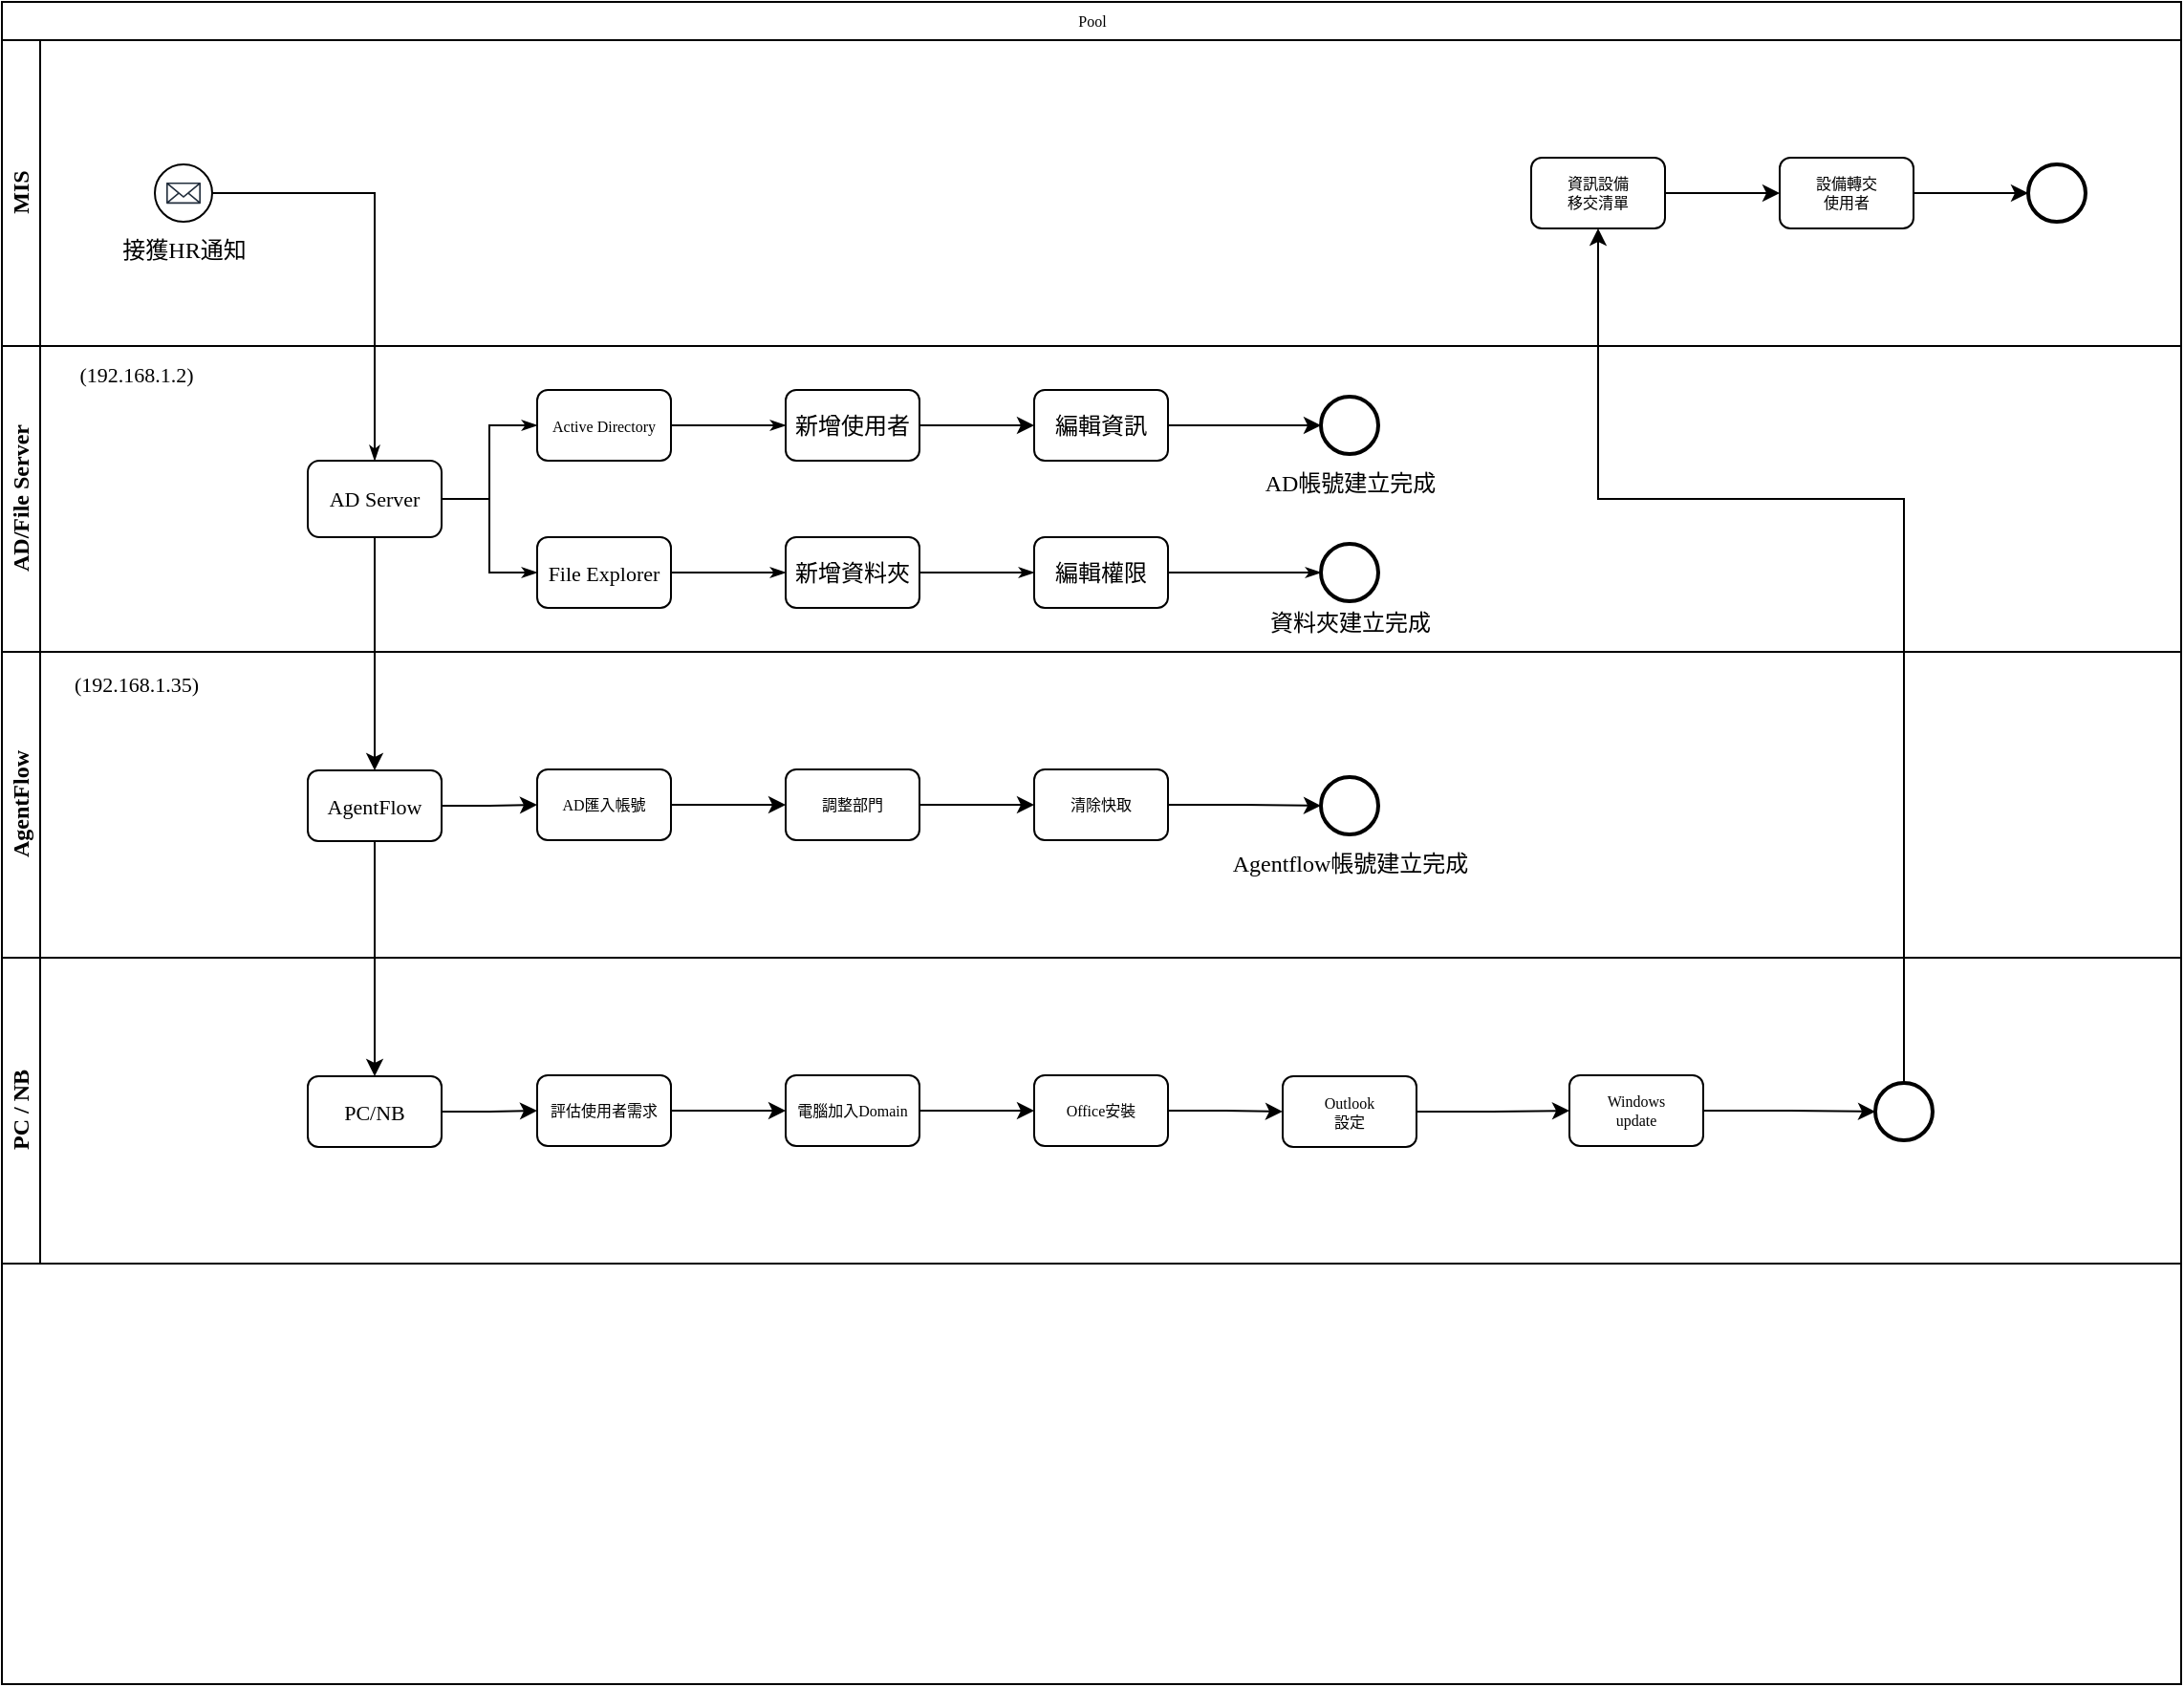 <mxfile version="20.4.0" type="github"><diagram name="Page-1" id="c7488fd3-1785-93aa-aadb-54a6760d102a"><mxGraphModel dx="1422" dy="774" grid="1" gridSize="10" guides="1" tooltips="1" connect="1" arrows="1" fold="1" page="1" pageScale="1" pageWidth="1100" pageHeight="850" background="none" math="0" shadow="0"><root><mxCell id="0"/><mxCell id="1" parent="0"/><mxCell id="2b4e8129b02d487f-1" value="Pool" style="swimlane;html=1;childLayout=stackLayout;horizontal=1;startSize=20;horizontalStack=0;rounded=0;shadow=0;labelBackgroundColor=none;strokeWidth=1;fontFamily=Verdana;fontSize=8;align=center;fontStyle=0" parent="1" vertex="1"><mxGeometry x="160" y="20" width="1140" height="880" as="geometry"/></mxCell><mxCell id="GcZqRgH9JE93M60QatNF-33" value="MIS" style="swimlane;html=1;startSize=20;horizontal=0;fontFamily=Verdana;fontStyle=1" vertex="1" parent="2b4e8129b02d487f-1"><mxGeometry y="20" width="1140" height="160" as="geometry"><mxRectangle y="20" width="680" height="30" as="alternateBounds"/></mxGeometry></mxCell><mxCell id="GcZqRgH9JE93M60QatNF-35" value="" style="ellipse;whiteSpace=wrap;html=1;rounded=0;shadow=0;labelBackgroundColor=none;strokeWidth=1;fontFamily=Verdana;fontSize=8;align=center;fontStyle=0" vertex="1" parent="GcZqRgH9JE93M60QatNF-33"><mxGeometry x="80" y="65" width="30" height="30" as="geometry"/></mxCell><mxCell id="GcZqRgH9JE93M60QatNF-40" value="" style="ellipse;whiteSpace=wrap;html=1;rounded=0;shadow=0;labelBackgroundColor=none;strokeWidth=2;fontFamily=Verdana;fontSize=8;align=center;fontStyle=0" vertex="1" parent="GcZqRgH9JE93M60QatNF-33"><mxGeometry x="1060" y="65.01" width="30" height="30" as="geometry"/></mxCell><mxCell id="GcZqRgH9JE93M60QatNF-41" value="接獲HR通知" style="text;html=1;align=center;verticalAlign=middle;resizable=0;points=[];autosize=1;strokeColor=none;fillColor=none;fontFamily=Verdana;fontStyle=0" vertex="1" parent="GcZqRgH9JE93M60QatNF-33"><mxGeometry x="50" y="95" width="90" height="30" as="geometry"/></mxCell><mxCell id="GcZqRgH9JE93M60QatNF-44" value="" style="sketch=0;outlineConnect=0;fontColor=#232F3E;gradientColor=none;fillColor=#232F3D;strokeColor=none;dashed=0;verticalLabelPosition=bottom;verticalAlign=top;align=center;html=1;fontSize=12;fontStyle=0;aspect=fixed;pointerEvents=1;shape=mxgraph.aws4.email_2;fontFamily=Verdana;" vertex="1" parent="GcZqRgH9JE93M60QatNF-33"><mxGeometry x="86" y="74.35" width="18" height="11.31" as="geometry"/></mxCell><mxCell id="GcZqRgH9JE93M60QatNF-171" value="" style="edgeStyle=orthogonalEdgeStyle;rounded=0;orthogonalLoop=1;jettySize=auto;html=1;fontFamily=Verdana;fontSize=12;" edge="1" parent="GcZqRgH9JE93M60QatNF-33" source="GcZqRgH9JE93M60QatNF-105" target="GcZqRgH9JE93M60QatNF-107"><mxGeometry relative="1" as="geometry"/></mxCell><mxCell id="GcZqRgH9JE93M60QatNF-105" value="資訊設備&lt;br&gt;移交清單" style="rounded=1;whiteSpace=wrap;html=1;shadow=0;labelBackgroundColor=none;strokeWidth=1;fontFamily=Verdana;fontSize=8;align=center;fontStyle=0" vertex="1" parent="GcZqRgH9JE93M60QatNF-33"><mxGeometry x="800" y="61.51" width="70" height="37" as="geometry"/></mxCell><mxCell id="GcZqRgH9JE93M60QatNF-108" value="" style="edgeStyle=orthogonalEdgeStyle;rounded=0;orthogonalLoop=1;jettySize=auto;html=1;fontFamily=Verdana;fontSize=12;" edge="1" parent="GcZqRgH9JE93M60QatNF-33" source="GcZqRgH9JE93M60QatNF-107" target="GcZqRgH9JE93M60QatNF-40"><mxGeometry relative="1" as="geometry"/></mxCell><mxCell id="GcZqRgH9JE93M60QatNF-107" value="設備轉交&lt;br&gt;使用者" style="rounded=1;whiteSpace=wrap;html=1;shadow=0;labelBackgroundColor=none;strokeWidth=1;fontFamily=Verdana;fontSize=8;align=center;fontStyle=0" vertex="1" parent="GcZqRgH9JE93M60QatNF-33"><mxGeometry x="930" y="61.5" width="70" height="37" as="geometry"/></mxCell><mxCell id="GcZqRgH9JE93M60QatNF-20" value="AD/File Server" style="swimlane;html=1;startSize=20;horizontal=0;fontFamily=Verdana;fontStyle=1" vertex="1" parent="2b4e8129b02d487f-1"><mxGeometry y="180" width="1140" height="160" as="geometry"><mxRectangle y="20" width="680" height="30" as="alternateBounds"/></mxGeometry></mxCell><mxCell id="GcZqRgH9JE93M60QatNF-23" value="&lt;span style=&quot;font-size: 11px;&quot;&gt;&lt;span style=&quot;font-size: 11px;&quot; lang=&quot;EN-US&quot;&gt;AD Server&lt;/span&gt;&lt;/span&gt;" style="rounded=1;whiteSpace=wrap;html=1;shadow=0;labelBackgroundColor=none;strokeWidth=1;fontFamily=Verdana;fontSize=8;align=center;fontStyle=0" vertex="1" parent="GcZqRgH9JE93M60QatNF-20"><mxGeometry x="160" y="60" width="70" height="40" as="geometry"/></mxCell><mxCell id="GcZqRgH9JE93M60QatNF-24" style="edgeStyle=orthogonalEdgeStyle;rounded=0;html=1;labelBackgroundColor=none;startArrow=none;startFill=0;startSize=5;endArrow=classicThin;endFill=1;endSize=5;jettySize=auto;orthogonalLoop=1;strokeWidth=1;fontFamily=Verdana;fontSize=8;entryX=0;entryY=0.5;entryDx=0;entryDy=0;fontStyle=0" edge="1" parent="GcZqRgH9JE93M60QatNF-20" source="GcZqRgH9JE93M60QatNF-25" target="GcZqRgH9JE93M60QatNF-30"><mxGeometry relative="1" as="geometry"><mxPoint x="330" y="75" as="targetPoint"/></mxGeometry></mxCell><mxCell id="GcZqRgH9JE93M60QatNF-25" value="&lt;font&gt;Active Directory&lt;/font&gt;" style="rounded=1;whiteSpace=wrap;html=1;shadow=0;labelBackgroundColor=none;strokeWidth=1;fontFamily=Verdana;fontSize=8;align=center;fontStyle=0" vertex="1" parent="GcZqRgH9JE93M60QatNF-20"><mxGeometry x="280" y="23" width="70" height="37" as="geometry"/></mxCell><mxCell id="GcZqRgH9JE93M60QatNF-27" value="" style="ellipse;whiteSpace=wrap;html=1;rounded=0;shadow=0;labelBackgroundColor=none;strokeWidth=2;fontFamily=Verdana;fontSize=8;align=center;fontStyle=0" vertex="1" parent="GcZqRgH9JE93M60QatNF-20"><mxGeometry x="690" y="26.5" width="30" height="30" as="geometry"/></mxCell><mxCell id="GcZqRgH9JE93M60QatNF-29" style="edgeStyle=orthogonalEdgeStyle;rounded=0;html=1;labelBackgroundColor=none;startArrow=none;startFill=0;startSize=5;endArrow=classicThin;endFill=1;endSize=5;jettySize=auto;orthogonalLoop=1;strokeWidth=1;fontFamily=Verdana;fontSize=8;entryX=0;entryY=0.5;entryDx=0;entryDy=0;fontStyle=0" edge="1" parent="GcZqRgH9JE93M60QatNF-20" source="GcZqRgH9JE93M60QatNF-23" target="GcZqRgH9JE93M60QatNF-25"><mxGeometry relative="1" as="geometry"/></mxCell><mxCell id="GcZqRgH9JE93M60QatNF-30" value="&lt;span style=&quot;&quot;&gt;&lt;font style=&quot;font-size: 12px;&quot;&gt;新增使用者&lt;/font&gt;&lt;/span&gt;" style="rounded=1;whiteSpace=wrap;html=1;shadow=0;labelBackgroundColor=none;strokeWidth=1;fontFamily=Verdana;fontSize=8;align=center;fontStyle=0" vertex="1" parent="GcZqRgH9JE93M60QatNF-20"><mxGeometry x="410" y="23" width="70" height="37" as="geometry"/></mxCell><mxCell id="GcZqRgH9JE93M60QatNF-32" value="&lt;span style=&quot;&quot; lang=&quot;EN-US&quot;&gt;&lt;font style=&quot;font-size: 11px;&quot;&gt;(192.168.1.2)&lt;/font&gt;&lt;/span&gt;" style="text;html=1;align=center;verticalAlign=middle;resizable=0;points=[];autosize=1;strokeColor=none;fillColor=none;fontSize=11;fontFamily=Verdana;fontStyle=0" vertex="1" parent="GcZqRgH9JE93M60QatNF-20"><mxGeometry x="15" width="110" height="30" as="geometry"/></mxCell><mxCell id="GcZqRgH9JE93M60QatNF-62" value="&lt;font&gt;&lt;span style=&quot;font-size: 11px;&quot;&gt;File Explorer&lt;/span&gt;&lt;/font&gt;" style="rounded=1;whiteSpace=wrap;html=1;shadow=0;labelBackgroundColor=none;strokeWidth=1;fontFamily=Verdana;fontSize=8;align=center;fontStyle=0" vertex="1" parent="GcZqRgH9JE93M60QatNF-20"><mxGeometry x="280" y="100.0" width="70" height="37" as="geometry"/></mxCell><mxCell id="GcZqRgH9JE93M60QatNF-60" style="edgeStyle=orthogonalEdgeStyle;rounded=0;html=1;labelBackgroundColor=none;startArrow=none;startFill=0;startSize=5;endArrow=classicThin;endFill=1;endSize=5;jettySize=auto;orthogonalLoop=1;strokeWidth=1;fontFamily=Verdana;fontSize=8;exitX=1;exitY=0.5;exitDx=0;exitDy=0;fontStyle=0" edge="1" parent="GcZqRgH9JE93M60QatNF-20" source="GcZqRgH9JE93M60QatNF-23" target="GcZqRgH9JE93M60QatNF-62"><mxGeometry relative="1" as="geometry"/></mxCell><mxCell id="GcZqRgH9JE93M60QatNF-64" value="&lt;span style=&quot;&quot;&gt;&lt;font style=&quot;font-size: 12px;&quot;&gt;新增資料夾&lt;/font&gt;&lt;/span&gt;" style="rounded=1;whiteSpace=wrap;html=1;shadow=0;labelBackgroundColor=none;strokeWidth=1;fontFamily=Verdana;fontSize=8;align=center;fontStyle=0" vertex="1" parent="GcZqRgH9JE93M60QatNF-20"><mxGeometry x="410" y="100.0" width="70" height="37" as="geometry"/></mxCell><mxCell id="GcZqRgH9JE93M60QatNF-68" style="edgeStyle=orthogonalEdgeStyle;rounded=0;html=1;labelBackgroundColor=none;startArrow=none;startFill=0;startSize=5;endArrow=classicThin;endFill=1;endSize=5;jettySize=auto;orthogonalLoop=1;strokeWidth=1;fontFamily=Verdana;fontSize=8;entryX=0;entryY=0.5;entryDx=0;entryDy=0;fontStyle=0" edge="1" parent="GcZqRgH9JE93M60QatNF-20" source="GcZqRgH9JE93M60QatNF-62" target="GcZqRgH9JE93M60QatNF-64"><mxGeometry relative="1" as="geometry"/></mxCell><mxCell id="GcZqRgH9JE93M60QatNF-69" value="&lt;span style=&quot;&quot;&gt;&lt;font style=&quot;font-size: 12px;&quot;&gt;編輯權限&lt;/font&gt;&lt;/span&gt;" style="rounded=1;whiteSpace=wrap;html=1;shadow=0;labelBackgroundColor=none;strokeWidth=1;fontFamily=Verdana;fontSize=8;align=center;fontStyle=0" vertex="1" parent="GcZqRgH9JE93M60QatNF-20"><mxGeometry x="540" y="100.0" width="70" height="37" as="geometry"/></mxCell><mxCell id="GcZqRgH9JE93M60QatNF-63" style="edgeStyle=orthogonalEdgeStyle;rounded=0;html=1;labelBackgroundColor=none;startArrow=none;startFill=0;startSize=5;endArrow=classicThin;endFill=1;endSize=5;jettySize=auto;orthogonalLoop=1;strokeWidth=1;fontFamily=Verdana;fontSize=8;entryX=0;entryY=0.5;entryDx=0;entryDy=0;fontStyle=0" edge="1" parent="GcZqRgH9JE93M60QatNF-20" source="GcZqRgH9JE93M60QatNF-64" target="GcZqRgH9JE93M60QatNF-69"><mxGeometry relative="1" as="geometry"><mxPoint x="330" y="250.5" as="targetPoint"/></mxGeometry></mxCell><mxCell id="GcZqRgH9JE93M60QatNF-66" value="" style="ellipse;whiteSpace=wrap;html=1;rounded=0;shadow=0;labelBackgroundColor=none;strokeWidth=2;fontFamily=Verdana;fontSize=8;align=center;fontStyle=0" vertex="1" parent="GcZqRgH9JE93M60QatNF-20"><mxGeometry x="690" y="103.5" width="30" height="30" as="geometry"/></mxCell><mxCell id="GcZqRgH9JE93M60QatNF-65" style="edgeStyle=orthogonalEdgeStyle;rounded=0;html=1;labelBackgroundColor=none;startArrow=none;startFill=0;startSize=5;endArrow=classicThin;endFill=1;endSize=5;jettySize=auto;orthogonalLoop=1;strokeWidth=1;fontFamily=Verdana;fontSize=8;exitX=1;exitY=0.5;exitDx=0;exitDy=0;fontStyle=0" edge="1" parent="GcZqRgH9JE93M60QatNF-20" source="GcZqRgH9JE93M60QatNF-69" target="GcZqRgH9JE93M60QatNF-66"><mxGeometry relative="1" as="geometry"><mxPoint x="580" y="250.5" as="sourcePoint"/></mxGeometry></mxCell><mxCell id="GcZqRgH9JE93M60QatNF-76" value="" style="edgeStyle=orthogonalEdgeStyle;rounded=0;orthogonalLoop=1;jettySize=auto;html=1;fontSize=12;fontFamily=Verdana;fontStyle=0" edge="1" parent="GcZqRgH9JE93M60QatNF-20" source="GcZqRgH9JE93M60QatNF-75" target="GcZqRgH9JE93M60QatNF-27"><mxGeometry relative="1" as="geometry"/></mxCell><mxCell id="GcZqRgH9JE93M60QatNF-75" value="&lt;span style=&quot;&quot;&gt;&lt;font style=&quot;font-size: 12px;&quot;&gt;編輯資訊&lt;/font&gt;&lt;/span&gt;" style="rounded=1;whiteSpace=wrap;html=1;shadow=0;labelBackgroundColor=none;strokeWidth=1;fontFamily=Verdana;fontSize=8;align=center;fontStyle=0" vertex="1" parent="GcZqRgH9JE93M60QatNF-20"><mxGeometry x="540" y="23" width="70" height="37" as="geometry"/></mxCell><mxCell id="GcZqRgH9JE93M60QatNF-74" value="" style="edgeStyle=orthogonalEdgeStyle;rounded=0;orthogonalLoop=1;jettySize=auto;html=1;fontSize=12;entryX=0;entryY=0.5;entryDx=0;entryDy=0;fontFamily=Verdana;fontStyle=0" edge="1" parent="GcZqRgH9JE93M60QatNF-20" source="GcZqRgH9JE93M60QatNF-30" target="GcZqRgH9JE93M60QatNF-75"><mxGeometry relative="1" as="geometry"><mxPoint x="580" y="45.5" as="targetPoint"/></mxGeometry></mxCell><mxCell id="GcZqRgH9JE93M60QatNF-102" value="AD帳號建立完成" style="text;html=1;align=center;verticalAlign=middle;resizable=0;points=[];autosize=1;strokeColor=none;fillColor=none;fontFamily=Verdana;fontStyle=0" vertex="1" parent="GcZqRgH9JE93M60QatNF-20"><mxGeometry x="650" y="56.5" width="110" height="30" as="geometry"/></mxCell><mxCell id="GcZqRgH9JE93M60QatNF-103" value="資料夾建立完成" style="text;html=1;align=center;verticalAlign=middle;resizable=0;points=[];autosize=1;strokeColor=none;fillColor=none;fontFamily=Verdana;fontStyle=0" vertex="1" parent="GcZqRgH9JE93M60QatNF-20"><mxGeometry x="650" y="130" width="110" height="30" as="geometry"/></mxCell><mxCell id="GcZqRgH9JE93M60QatNF-59" value="AgentFlow" style="swimlane;html=1;startSize=20;horizontal=0;fontFamily=Verdana;fontStyle=1" vertex="1" parent="2b4e8129b02d487f-1"><mxGeometry y="340" width="1140" height="160" as="geometry"><mxRectangle y="20" width="680" height="30" as="alternateBounds"/></mxGeometry></mxCell><mxCell id="GcZqRgH9JE93M60QatNF-82" value="" style="edgeStyle=orthogonalEdgeStyle;rounded=0;orthogonalLoop=1;jettySize=auto;html=1;fontSize=12;fontFamily=Verdana;fontStyle=0" edge="1" parent="GcZqRgH9JE93M60QatNF-59" source="GcZqRgH9JE93M60QatNF-79" target="GcZqRgH9JE93M60QatNF-81"><mxGeometry relative="1" as="geometry"/></mxCell><mxCell id="GcZqRgH9JE93M60QatNF-79" value="&lt;span style=&quot;font-size: 11px;&quot;&gt;&lt;span style=&quot;font-size: 11px;&quot; lang=&quot;EN-US&quot;&gt;AgentFlow&lt;/span&gt;&lt;/span&gt;" style="rounded=1;whiteSpace=wrap;html=1;shadow=0;labelBackgroundColor=none;strokeWidth=1;fontFamily=Verdana;fontSize=8;align=center;fontStyle=0" vertex="1" parent="GcZqRgH9JE93M60QatNF-59"><mxGeometry x="160" y="62" width="70" height="37" as="geometry"/></mxCell><mxCell id="GcZqRgH9JE93M60QatNF-80" value="&lt;span style=&quot;&quot; lang=&quot;EN-US&quot;&gt;&lt;font style=&quot;font-size: 11px;&quot;&gt;(192.168.1.35)&lt;/font&gt;&lt;/span&gt;" style="text;html=1;align=center;verticalAlign=middle;resizable=0;points=[];autosize=1;strokeColor=none;fillColor=none;fontSize=11;fontFamily=Verdana;fontStyle=0" vertex="1" parent="GcZqRgH9JE93M60QatNF-59"><mxGeometry x="10" y="2" width="120" height="30" as="geometry"/></mxCell><mxCell id="GcZqRgH9JE93M60QatNF-86" value="" style="edgeStyle=orthogonalEdgeStyle;rounded=0;orthogonalLoop=1;jettySize=auto;html=1;fontFamily=Verdana;fontSize=12;" edge="1" parent="GcZqRgH9JE93M60QatNF-59" source="GcZqRgH9JE93M60QatNF-81" target="GcZqRgH9JE93M60QatNF-83"><mxGeometry relative="1" as="geometry"/></mxCell><mxCell id="GcZqRgH9JE93M60QatNF-81" value="AD匯入帳號" style="rounded=1;whiteSpace=wrap;html=1;shadow=0;labelBackgroundColor=none;strokeWidth=1;fontFamily=Verdana;fontSize=8;align=center;fontStyle=0" vertex="1" parent="GcZqRgH9JE93M60QatNF-59"><mxGeometry x="280" y="61.5" width="70" height="37" as="geometry"/></mxCell><mxCell id="GcZqRgH9JE93M60QatNF-87" value="" style="edgeStyle=orthogonalEdgeStyle;rounded=0;orthogonalLoop=1;jettySize=auto;html=1;fontFamily=Verdana;fontSize=12;" edge="1" parent="GcZqRgH9JE93M60QatNF-59" source="GcZqRgH9JE93M60QatNF-83" target="GcZqRgH9JE93M60QatNF-84"><mxGeometry relative="1" as="geometry"/></mxCell><mxCell id="GcZqRgH9JE93M60QatNF-83" value="調整部門" style="rounded=1;whiteSpace=wrap;html=1;shadow=0;labelBackgroundColor=none;strokeWidth=1;fontFamily=Verdana;fontSize=8;align=center;fontStyle=0" vertex="1" parent="GcZqRgH9JE93M60QatNF-59"><mxGeometry x="410" y="61.5" width="70" height="37" as="geometry"/></mxCell><mxCell id="GcZqRgH9JE93M60QatNF-88" value="" style="edgeStyle=orthogonalEdgeStyle;rounded=0;orthogonalLoop=1;jettySize=auto;html=1;fontFamily=Verdana;fontSize=12;" edge="1" parent="GcZqRgH9JE93M60QatNF-59" source="GcZqRgH9JE93M60QatNF-84" target="GcZqRgH9JE93M60QatNF-85"><mxGeometry relative="1" as="geometry"/></mxCell><mxCell id="GcZqRgH9JE93M60QatNF-84" value="清除快取" style="rounded=1;whiteSpace=wrap;html=1;shadow=0;labelBackgroundColor=none;strokeWidth=1;fontFamily=Verdana;fontSize=8;align=center;fontStyle=0" vertex="1" parent="GcZqRgH9JE93M60QatNF-59"><mxGeometry x="540" y="61.5" width="70" height="37" as="geometry"/></mxCell><mxCell id="GcZqRgH9JE93M60QatNF-85" value="" style="ellipse;whiteSpace=wrap;html=1;rounded=0;shadow=0;labelBackgroundColor=none;strokeWidth=2;fontFamily=Verdana;fontSize=8;align=center;fontStyle=0" vertex="1" parent="GcZqRgH9JE93M60QatNF-59"><mxGeometry x="690" y="65.5" width="30" height="30" as="geometry"/></mxCell><mxCell id="GcZqRgH9JE93M60QatNF-104" value="Agentflow帳號建立完成" style="text;html=1;align=center;verticalAlign=middle;resizable=0;points=[];autosize=1;strokeColor=none;fillColor=none;fontFamily=Verdana;fontStyle=0" vertex="1" parent="GcZqRgH9JE93M60QatNF-59"><mxGeometry x="625" y="95.5" width="160" height="30" as="geometry"/></mxCell><mxCell id="GcZqRgH9JE93M60QatNF-34" style="edgeStyle=orthogonalEdgeStyle;rounded=0;html=1;labelBackgroundColor=none;startArrow=none;startFill=0;startSize=5;endArrow=classicThin;endFill=1;endSize=5;jettySize=auto;orthogonalLoop=1;strokeWidth=1;fontFamily=Verdana;fontSize=8;entryX=0.5;entryY=0;entryDx=0;entryDy=0;fontStyle=0" edge="1" parent="2b4e8129b02d487f-1" source="GcZqRgH9JE93M60QatNF-35" target="GcZqRgH9JE93M60QatNF-23"><mxGeometry relative="1" as="geometry"><mxPoint x="178" y="95" as="targetPoint"/></mxGeometry></mxCell><mxCell id="GcZqRgH9JE93M60QatNF-78" value="" style="edgeStyle=orthogonalEdgeStyle;rounded=0;orthogonalLoop=1;jettySize=auto;html=1;fontSize=12;entryX=0.5;entryY=0;entryDx=0;entryDy=0;exitX=0.5;exitY=1;exitDx=0;exitDy=0;fontFamily=Verdana;fontStyle=0" edge="1" parent="2b4e8129b02d487f-1" source="GcZqRgH9JE93M60QatNF-23" target="GcZqRgH9JE93M60QatNF-79"><mxGeometry relative="1" as="geometry"><mxPoint x="213" y="374" as="targetPoint"/></mxGeometry></mxCell><mxCell id="GcZqRgH9JE93M60QatNF-89" value="PC / NB" style="swimlane;html=1;startSize=20;horizontal=0;fontFamily=Verdana;fontStyle=1" vertex="1" parent="2b4e8129b02d487f-1"><mxGeometry y="500" width="1140" height="160" as="geometry"><mxRectangle y="20" width="680" height="30" as="alternateBounds"/></mxGeometry></mxCell><mxCell id="GcZqRgH9JE93M60QatNF-90" value="" style="edgeStyle=orthogonalEdgeStyle;rounded=0;orthogonalLoop=1;jettySize=auto;html=1;fontSize=12;fontFamily=Verdana;fontStyle=0" edge="1" parent="GcZqRgH9JE93M60QatNF-89" source="GcZqRgH9JE93M60QatNF-91" target="GcZqRgH9JE93M60QatNF-94"><mxGeometry relative="1" as="geometry"/></mxCell><mxCell id="GcZqRgH9JE93M60QatNF-91" value="&lt;span style=&quot;font-size: 11px;&quot;&gt;&lt;span style=&quot;font-size: 11px;&quot; lang=&quot;EN-US&quot;&gt;PC/NB&lt;/span&gt;&lt;/span&gt;" style="rounded=1;whiteSpace=wrap;html=1;shadow=0;labelBackgroundColor=none;strokeWidth=1;fontFamily=Verdana;fontSize=8;align=center;fontStyle=0" vertex="1" parent="GcZqRgH9JE93M60QatNF-89"><mxGeometry x="160" y="62" width="70" height="37" as="geometry"/></mxCell><mxCell id="GcZqRgH9JE93M60QatNF-93" value="" style="edgeStyle=orthogonalEdgeStyle;rounded=0;orthogonalLoop=1;jettySize=auto;html=1;fontFamily=Verdana;fontSize=12;" edge="1" parent="GcZqRgH9JE93M60QatNF-89" source="GcZqRgH9JE93M60QatNF-94" target="GcZqRgH9JE93M60QatNF-96"><mxGeometry relative="1" as="geometry"/></mxCell><mxCell id="GcZqRgH9JE93M60QatNF-94" value="評估使用者需求" style="rounded=1;whiteSpace=wrap;html=1;shadow=0;labelBackgroundColor=none;strokeWidth=1;fontFamily=Verdana;fontSize=8;align=center;fontStyle=0" vertex="1" parent="GcZqRgH9JE93M60QatNF-89"><mxGeometry x="280" y="61.5" width="70" height="37" as="geometry"/></mxCell><mxCell id="GcZqRgH9JE93M60QatNF-95" value="" style="edgeStyle=orthogonalEdgeStyle;rounded=0;orthogonalLoop=1;jettySize=auto;html=1;fontFamily=Verdana;fontSize=12;" edge="1" parent="GcZqRgH9JE93M60QatNF-89" source="GcZqRgH9JE93M60QatNF-96" target="GcZqRgH9JE93M60QatNF-98"><mxGeometry relative="1" as="geometry"/></mxCell><mxCell id="GcZqRgH9JE93M60QatNF-96" value="電腦加入Domain" style="rounded=1;whiteSpace=wrap;html=1;shadow=0;labelBackgroundColor=none;strokeWidth=1;fontFamily=Verdana;fontSize=8;align=center;fontStyle=0" vertex="1" parent="GcZqRgH9JE93M60QatNF-89"><mxGeometry x="410" y="61.5" width="70" height="37" as="geometry"/></mxCell><mxCell id="GcZqRgH9JE93M60QatNF-97" value="" style="edgeStyle=orthogonalEdgeStyle;rounded=0;orthogonalLoop=1;jettySize=auto;html=1;fontFamily=Verdana;fontSize=12;entryX=0;entryY=0.5;entryDx=0;entryDy=0;" edge="1" parent="GcZqRgH9JE93M60QatNF-89" source="GcZqRgH9JE93M60QatNF-98" target="GcZqRgH9JE93M60QatNF-101"><mxGeometry relative="1" as="geometry"/></mxCell><mxCell id="GcZqRgH9JE93M60QatNF-98" value="Office安裝" style="rounded=1;whiteSpace=wrap;html=1;shadow=0;labelBackgroundColor=none;strokeWidth=1;fontFamily=Verdana;fontSize=8;align=center;fontStyle=0" vertex="1" parent="GcZqRgH9JE93M60QatNF-89"><mxGeometry x="540" y="61.5" width="70" height="37" as="geometry"/></mxCell><mxCell id="GcZqRgH9JE93M60QatNF-99" value="" style="ellipse;whiteSpace=wrap;html=1;rounded=0;shadow=0;labelBackgroundColor=none;strokeWidth=2;fontFamily=Verdana;fontSize=8;align=center;fontStyle=0" vertex="1" parent="GcZqRgH9JE93M60QatNF-89"><mxGeometry x="980" y="65.5" width="30" height="30" as="geometry"/></mxCell><mxCell id="GcZqRgH9JE93M60QatNF-169" value="" style="edgeStyle=orthogonalEdgeStyle;rounded=0;orthogonalLoop=1;jettySize=auto;html=1;fontFamily=Verdana;fontSize=12;" edge="1" parent="GcZqRgH9JE93M60QatNF-89" source="GcZqRgH9JE93M60QatNF-101" target="GcZqRgH9JE93M60QatNF-168"><mxGeometry relative="1" as="geometry"/></mxCell><mxCell id="GcZqRgH9JE93M60QatNF-101" value="Outlook&lt;br&gt;設定" style="rounded=1;whiteSpace=wrap;html=1;shadow=0;labelBackgroundColor=none;strokeWidth=1;fontFamily=Verdana;fontSize=8;align=center;fontStyle=0" vertex="1" parent="GcZqRgH9JE93M60QatNF-89"><mxGeometry x="670" y="62" width="70" height="37" as="geometry"/></mxCell><mxCell id="GcZqRgH9JE93M60QatNF-170" value="" style="edgeStyle=orthogonalEdgeStyle;rounded=0;orthogonalLoop=1;jettySize=auto;html=1;fontFamily=Verdana;fontSize=12;" edge="1" parent="GcZqRgH9JE93M60QatNF-89" source="GcZqRgH9JE93M60QatNF-168" target="GcZqRgH9JE93M60QatNF-99"><mxGeometry relative="1" as="geometry"/></mxCell><mxCell id="GcZqRgH9JE93M60QatNF-168" value="Windows&lt;br&gt;update" style="rounded=1;whiteSpace=wrap;html=1;shadow=0;labelBackgroundColor=none;strokeWidth=1;fontFamily=Verdana;fontSize=8;align=center;fontStyle=0" vertex="1" parent="GcZqRgH9JE93M60QatNF-89"><mxGeometry x="820" y="61.5" width="70" height="37" as="geometry"/></mxCell><mxCell id="GcZqRgH9JE93M60QatNF-100" style="edgeStyle=orthogonalEdgeStyle;rounded=0;orthogonalLoop=1;jettySize=auto;html=1;exitX=0.5;exitY=1;exitDx=0;exitDy=0;entryX=0.5;entryY=0;entryDx=0;entryDy=0;fontFamily=Verdana;fontSize=12;" edge="1" parent="2b4e8129b02d487f-1" source="GcZqRgH9JE93M60QatNF-79" target="GcZqRgH9JE93M60QatNF-91"><mxGeometry relative="1" as="geometry"/></mxCell><mxCell id="GcZqRgH9JE93M60QatNF-109" style="edgeStyle=orthogonalEdgeStyle;rounded=0;orthogonalLoop=1;jettySize=auto;html=1;exitX=0.5;exitY=0;exitDx=0;exitDy=0;entryX=0.5;entryY=1;entryDx=0;entryDy=0;fontFamily=Verdana;fontSize=12;" edge="1" parent="2b4e8129b02d487f-1" source="GcZqRgH9JE93M60QatNF-99" target="GcZqRgH9JE93M60QatNF-105"><mxGeometry relative="1" as="geometry"><Array as="points"><mxPoint x="995" y="260"/><mxPoint x="835" y="260"/></Array></mxGeometry></mxCell></root></mxGraphModel></diagram></mxfile>